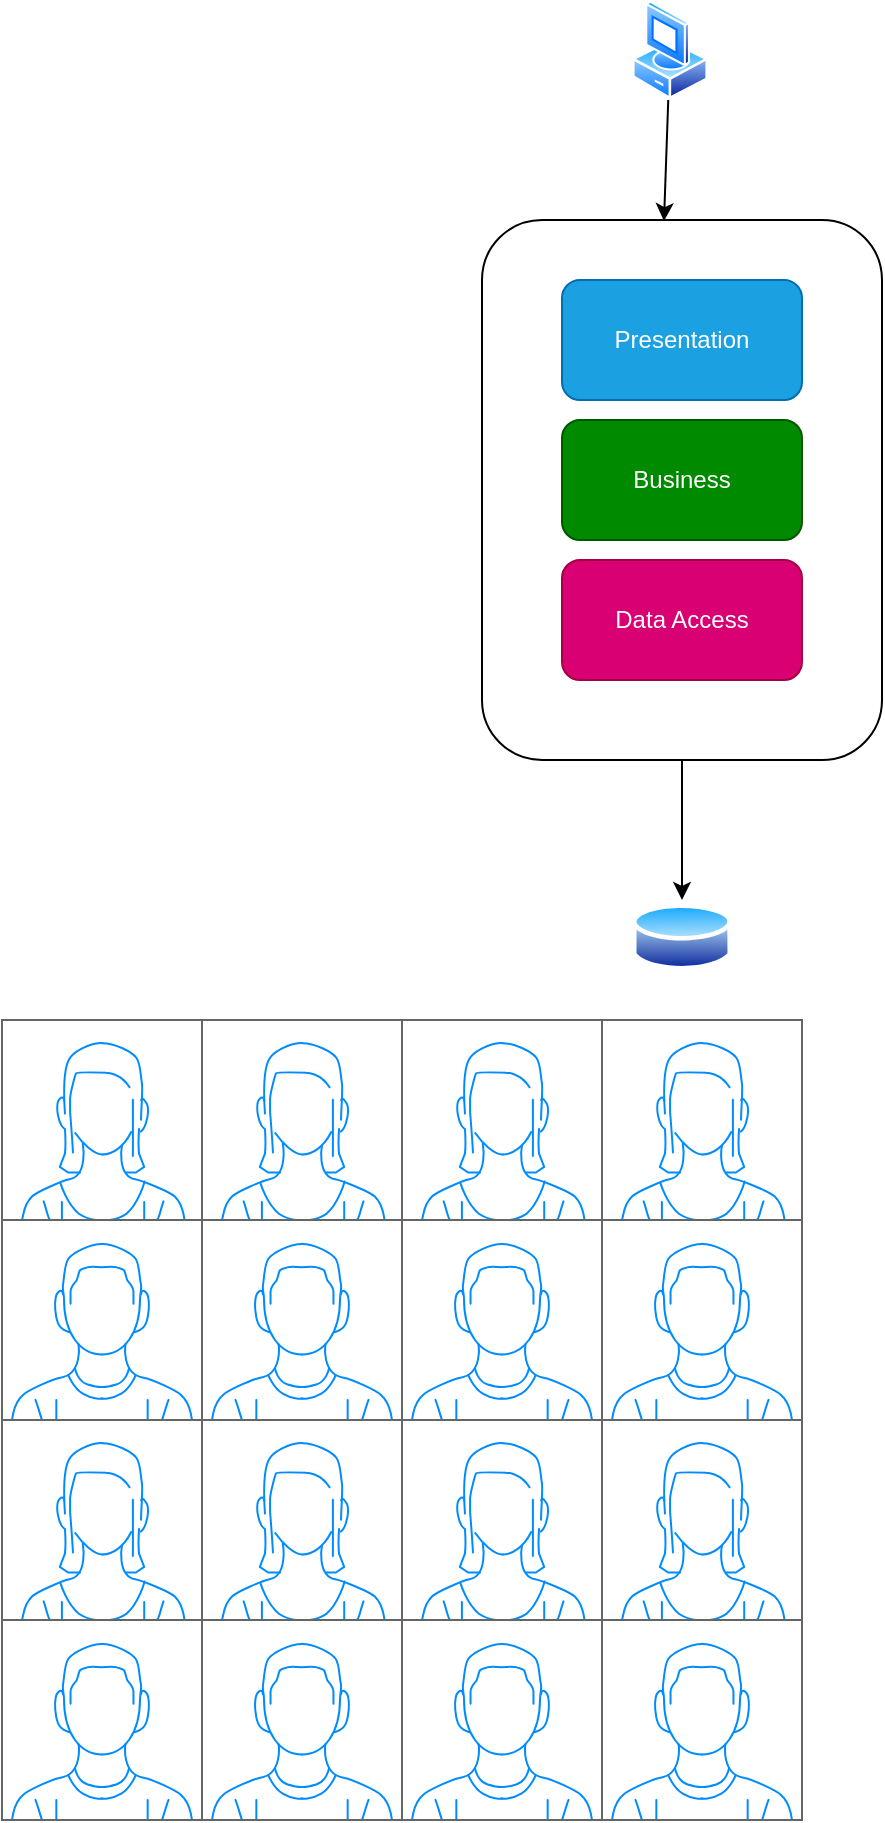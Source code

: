 <mxfile>
    <diagram id="A0vFiNHQmTiCyJQdhDO7" name="Monolithic">
        <mxGraphModel dx="1448" dy="472" grid="1" gridSize="10" guides="1" tooltips="1" connect="1" arrows="1" fold="1" page="1" pageScale="1" pageWidth="850" pageHeight="1100" math="0" shadow="0">
            <root>
                <mxCell id="0"/>
                <mxCell id="1" parent="0"/>
                <mxCell id="7" value="" style="edgeStyle=none;html=1;" parent="1" source="2" target="6" edge="1">
                    <mxGeometry relative="1" as="geometry"/>
                </mxCell>
                <mxCell id="2" value="" style="rounded=1;whiteSpace=wrap;html=1;" parent="1" vertex="1">
                    <mxGeometry x="225" y="200" width="200" height="270" as="geometry"/>
                </mxCell>
                <mxCell id="3" value="Presentation" style="rounded=1;whiteSpace=wrap;html=1;fillColor=#1ba1e2;fontColor=#ffffff;strokeColor=#006EAF;" parent="1" vertex="1">
                    <mxGeometry x="265" y="230" width="120" height="60" as="geometry"/>
                </mxCell>
                <mxCell id="4" value="Business" style="rounded=1;whiteSpace=wrap;html=1;fillColor=#008a00;fontColor=#ffffff;strokeColor=#005700;" parent="1" vertex="1">
                    <mxGeometry x="265" y="300" width="120" height="60" as="geometry"/>
                </mxCell>
                <mxCell id="5" value="Data Access&lt;br&gt;" style="rounded=1;whiteSpace=wrap;html=1;fillColor=#d80073;fontColor=#ffffff;strokeColor=#A50040;" parent="1" vertex="1">
                    <mxGeometry x="265" y="370" width="120" height="60" as="geometry"/>
                </mxCell>
                <mxCell id="6" value="" style="aspect=fixed;perimeter=ellipsePerimeter;html=1;align=center;shadow=0;dashed=0;spacingTop=3;image;image=img/lib/active_directory/database.svg;" parent="1" vertex="1">
                    <mxGeometry x="300" y="540" width="50" height="37" as="geometry"/>
                </mxCell>
                <mxCell id="9" value="" style="edgeStyle=none;html=1;entryX=0.455;entryY=0.002;entryDx=0;entryDy=0;entryPerimeter=0;" parent="1" source="8" target="2" edge="1">
                    <mxGeometry relative="1" as="geometry">
                        <mxPoint x="319" y="190" as="targetPoint"/>
                    </mxGeometry>
                </mxCell>
                <mxCell id="8" value="" style="aspect=fixed;perimeter=ellipsePerimeter;html=1;align=center;shadow=0;dashed=0;spacingTop=3;image;image=img/lib/active_directory/vista_client.svg;" parent="1" vertex="1">
                    <mxGeometry x="300" y="90" width="38" height="50" as="geometry"/>
                </mxCell>
                <mxCell id="11" value="" style="verticalLabelPosition=bottom;shadow=0;dashed=0;align=center;html=1;verticalAlign=top;strokeWidth=1;shape=mxgraph.mockup.containers.userFemale;strokeColor=#666666;strokeColor2=#008cff;" parent="1" vertex="1">
                    <mxGeometry x="-15" y="600" width="100" height="100" as="geometry"/>
                </mxCell>
                <mxCell id="12" value="" style="verticalLabelPosition=bottom;shadow=0;dashed=0;align=center;html=1;verticalAlign=top;strokeWidth=1;shape=mxgraph.mockup.containers.userFemale;strokeColor=#666666;strokeColor2=#008cff;" parent="1" vertex="1">
                    <mxGeometry x="85" y="600" width="100" height="100" as="geometry"/>
                </mxCell>
                <mxCell id="13" value="" style="verticalLabelPosition=bottom;shadow=0;dashed=0;align=center;html=1;verticalAlign=top;strokeWidth=1;shape=mxgraph.mockup.containers.userMale;strokeColor=#666666;strokeColor2=#008cff;" parent="1" vertex="1">
                    <mxGeometry x="-15" y="700" width="100" height="100" as="geometry"/>
                </mxCell>
                <mxCell id="14" value="" style="verticalLabelPosition=bottom;shadow=0;dashed=0;align=center;html=1;verticalAlign=top;strokeWidth=1;shape=mxgraph.mockup.containers.userMale;strokeColor=#666666;strokeColor2=#008cff;" parent="1" vertex="1">
                    <mxGeometry x="85" y="700" width="100" height="100" as="geometry"/>
                </mxCell>
                <mxCell id="15" value="" style="verticalLabelPosition=bottom;shadow=0;dashed=0;align=center;html=1;verticalAlign=top;strokeWidth=1;shape=mxgraph.mockup.containers.userFemale;strokeColor=#666666;strokeColor2=#008cff;" parent="1" vertex="1">
                    <mxGeometry x="185" y="600" width="100" height="100" as="geometry"/>
                </mxCell>
                <mxCell id="16" value="" style="verticalLabelPosition=bottom;shadow=0;dashed=0;align=center;html=1;verticalAlign=top;strokeWidth=1;shape=mxgraph.mockup.containers.userFemale;strokeColor=#666666;strokeColor2=#008cff;" parent="1" vertex="1">
                    <mxGeometry x="285" y="600" width="100" height="100" as="geometry"/>
                </mxCell>
                <mxCell id="17" value="" style="verticalLabelPosition=bottom;shadow=0;dashed=0;align=center;html=1;verticalAlign=top;strokeWidth=1;shape=mxgraph.mockup.containers.userMale;strokeColor=#666666;strokeColor2=#008cff;" parent="1" vertex="1">
                    <mxGeometry x="185" y="700" width="100" height="100" as="geometry"/>
                </mxCell>
                <mxCell id="18" value="" style="verticalLabelPosition=bottom;shadow=0;dashed=0;align=center;html=1;verticalAlign=top;strokeWidth=1;shape=mxgraph.mockup.containers.userMale;strokeColor=#666666;strokeColor2=#008cff;" parent="1" vertex="1">
                    <mxGeometry x="285" y="700" width="100" height="100" as="geometry"/>
                </mxCell>
                <mxCell id="19" value="" style="verticalLabelPosition=bottom;shadow=0;dashed=0;align=center;html=1;verticalAlign=top;strokeWidth=1;shape=mxgraph.mockup.containers.userFemale;strokeColor=#666666;strokeColor2=#008cff;" parent="1" vertex="1">
                    <mxGeometry x="-15" y="800" width="100" height="100" as="geometry"/>
                </mxCell>
                <mxCell id="20" value="" style="verticalLabelPosition=bottom;shadow=0;dashed=0;align=center;html=1;verticalAlign=top;strokeWidth=1;shape=mxgraph.mockup.containers.userFemale;strokeColor=#666666;strokeColor2=#008cff;" parent="1" vertex="1">
                    <mxGeometry x="85" y="800" width="100" height="100" as="geometry"/>
                </mxCell>
                <mxCell id="21" value="" style="verticalLabelPosition=bottom;shadow=0;dashed=0;align=center;html=1;verticalAlign=top;strokeWidth=1;shape=mxgraph.mockup.containers.userMale;strokeColor=#666666;strokeColor2=#008cff;" parent="1" vertex="1">
                    <mxGeometry x="-15" y="900" width="100" height="100" as="geometry"/>
                </mxCell>
                <mxCell id="22" value="" style="verticalLabelPosition=bottom;shadow=0;dashed=0;align=center;html=1;verticalAlign=top;strokeWidth=1;shape=mxgraph.mockup.containers.userMale;strokeColor=#666666;strokeColor2=#008cff;" parent="1" vertex="1">
                    <mxGeometry x="85" y="900" width="100" height="100" as="geometry"/>
                </mxCell>
                <mxCell id="23" value="" style="verticalLabelPosition=bottom;shadow=0;dashed=0;align=center;html=1;verticalAlign=top;strokeWidth=1;shape=mxgraph.mockup.containers.userFemale;strokeColor=#666666;strokeColor2=#008cff;" parent="1" vertex="1">
                    <mxGeometry x="185" y="800" width="100" height="100" as="geometry"/>
                </mxCell>
                <mxCell id="24" value="" style="verticalLabelPosition=bottom;shadow=0;dashed=0;align=center;html=1;verticalAlign=top;strokeWidth=1;shape=mxgraph.mockup.containers.userFemale;strokeColor=#666666;strokeColor2=#008cff;" parent="1" vertex="1">
                    <mxGeometry x="285" y="800" width="100" height="100" as="geometry"/>
                </mxCell>
                <mxCell id="25" value="" style="verticalLabelPosition=bottom;shadow=0;dashed=0;align=center;html=1;verticalAlign=top;strokeWidth=1;shape=mxgraph.mockup.containers.userMale;strokeColor=#666666;strokeColor2=#008cff;" parent="1" vertex="1">
                    <mxGeometry x="185" y="900" width="100" height="100" as="geometry"/>
                </mxCell>
                <mxCell id="26" value="" style="verticalLabelPosition=bottom;shadow=0;dashed=0;align=center;html=1;verticalAlign=top;strokeWidth=1;shape=mxgraph.mockup.containers.userMale;strokeColor=#666666;strokeColor2=#008cff;" parent="1" vertex="1">
                    <mxGeometry x="285" y="900" width="100" height="100" as="geometry"/>
                </mxCell>
            </root>
        </mxGraphModel>
    </diagram>
    <diagram id="JKiiKIT18qIiESbKZDRe" name="Microservices">
        <mxGraphModel dx="1124" dy="674" grid="1" gridSize="10" guides="1" tooltips="1" connect="1" arrows="1" fold="1" page="1" pageScale="1" pageWidth="850" pageHeight="1100" math="0" shadow="0">
            <root>
                <mxCell id="SvbW-Z6dOIzF1Xm52G7K-0"/>
                <mxCell id="SvbW-Z6dOIzF1Xm52G7K-1" parent="SvbW-Z6dOIzF1Xm52G7K-0"/>
                <mxCell id="YFjAwNYyr86dlTPq8VIt-0" value="" style="edgeStyle=none;html=1;" parent="SvbW-Z6dOIzF1Xm52G7K-1" source="YFjAwNYyr86dlTPq8VIt-1" target="YFjAwNYyr86dlTPq8VIt-5" edge="1">
                    <mxGeometry relative="1" as="geometry"/>
                </mxCell>
                <mxCell id="YFjAwNYyr86dlTPq8VIt-1" value="" style="rounded=1;whiteSpace=wrap;html=1;" parent="SvbW-Z6dOIzF1Xm52G7K-1" vertex="1">
                    <mxGeometry x="225" y="200" width="200" height="270" as="geometry"/>
                </mxCell>
                <mxCell id="YFjAwNYyr86dlTPq8VIt-2" value="Presentation" style="rounded=1;whiteSpace=wrap;html=1;fillColor=#1ba1e2;fontColor=#ffffff;strokeColor=#006EAF;" parent="SvbW-Z6dOIzF1Xm52G7K-1" vertex="1">
                    <mxGeometry x="265" y="230" width="120" height="60" as="geometry"/>
                </mxCell>
                <mxCell id="YFjAwNYyr86dlTPq8VIt-3" value="Business" style="rounded=1;whiteSpace=wrap;html=1;fillColor=#008a00;fontColor=#ffffff;strokeColor=#005700;" parent="SvbW-Z6dOIzF1Xm52G7K-1" vertex="1">
                    <mxGeometry x="265" y="300" width="120" height="60" as="geometry"/>
                </mxCell>
                <mxCell id="YFjAwNYyr86dlTPq8VIt-4" value="Data Access&lt;br&gt;" style="rounded=1;whiteSpace=wrap;html=1;fillColor=#d80073;fontColor=#ffffff;strokeColor=#A50040;" parent="SvbW-Z6dOIzF1Xm52G7K-1" vertex="1">
                    <mxGeometry x="265" y="370" width="120" height="60" as="geometry"/>
                </mxCell>
                <mxCell id="YFjAwNYyr86dlTPq8VIt-5" value="" style="aspect=fixed;perimeter=ellipsePerimeter;html=1;align=center;shadow=0;dashed=0;spacingTop=3;image;image=img/lib/active_directory/database.svg;" parent="SvbW-Z6dOIzF1Xm52G7K-1" vertex="1">
                    <mxGeometry x="300" y="540" width="50" height="37" as="geometry"/>
                </mxCell>
                <mxCell id="YFjAwNYyr86dlTPq8VIt-8" value="" style="edgeStyle=none;html=1;" parent="SvbW-Z6dOIzF1Xm52G7K-1" source="YFjAwNYyr86dlTPq8VIt-9" target="YFjAwNYyr86dlTPq8VIt-13" edge="1">
                    <mxGeometry relative="1" as="geometry"/>
                </mxCell>
                <mxCell id="YFjAwNYyr86dlTPq8VIt-9" value="" style="rounded=1;whiteSpace=wrap;html=1;" parent="SvbW-Z6dOIzF1Xm52G7K-1" vertex="1">
                    <mxGeometry x="720" y="200" width="200" height="270" as="geometry"/>
                </mxCell>
                <mxCell id="YFjAwNYyr86dlTPq8VIt-10" value="Presentation" style="rounded=1;whiteSpace=wrap;html=1;fillColor=#1ba1e2;fontColor=#ffffff;strokeColor=#006EAF;" parent="SvbW-Z6dOIzF1Xm52G7K-1" vertex="1">
                    <mxGeometry x="760" y="230" width="120" height="60" as="geometry"/>
                </mxCell>
                <mxCell id="YFjAwNYyr86dlTPq8VIt-11" value="Business" style="rounded=1;whiteSpace=wrap;html=1;fillColor=#008a00;fontColor=#ffffff;strokeColor=#005700;" parent="SvbW-Z6dOIzF1Xm52G7K-1" vertex="1">
                    <mxGeometry x="760" y="300" width="120" height="60" as="geometry"/>
                </mxCell>
                <mxCell id="YFjAwNYyr86dlTPq8VIt-12" value="Data Access&lt;br&gt;" style="rounded=1;whiteSpace=wrap;html=1;fillColor=#d80073;fontColor=#ffffff;strokeColor=#A50040;" parent="SvbW-Z6dOIzF1Xm52G7K-1" vertex="1">
                    <mxGeometry x="760" y="370" width="120" height="60" as="geometry"/>
                </mxCell>
                <mxCell id="YFjAwNYyr86dlTPq8VIt-13" value="" style="aspect=fixed;perimeter=ellipsePerimeter;html=1;align=center;shadow=0;dashed=0;spacingTop=3;image;image=img/lib/active_directory/database.svg;" parent="SvbW-Z6dOIzF1Xm52G7K-1" vertex="1">
                    <mxGeometry x="795" y="540" width="50" height="37" as="geometry"/>
                </mxCell>
                <mxCell id="YFjAwNYyr86dlTPq8VIt-14" value="" style="edgeStyle=none;html=1;" parent="SvbW-Z6dOIzF1Xm52G7K-1" source="YFjAwNYyr86dlTPq8VIt-15" target="YFjAwNYyr86dlTPq8VIt-19" edge="1">
                    <mxGeometry relative="1" as="geometry"/>
                </mxCell>
                <mxCell id="YFjAwNYyr86dlTPq8VIt-15" value="" style="rounded=1;whiteSpace=wrap;html=1;" parent="SvbW-Z6dOIzF1Xm52G7K-1" vertex="1">
                    <mxGeometry x="960" y="200" width="200" height="270" as="geometry"/>
                </mxCell>
                <mxCell id="YFjAwNYyr86dlTPq8VIt-16" value="Presentation" style="rounded=1;whiteSpace=wrap;html=1;fillColor=#1ba1e2;fontColor=#ffffff;strokeColor=#006EAF;" parent="SvbW-Z6dOIzF1Xm52G7K-1" vertex="1">
                    <mxGeometry x="1000" y="230" width="120" height="60" as="geometry"/>
                </mxCell>
                <mxCell id="YFjAwNYyr86dlTPq8VIt-17" value="Business" style="rounded=1;whiteSpace=wrap;html=1;fillColor=#008a00;fontColor=#ffffff;strokeColor=#005700;" parent="SvbW-Z6dOIzF1Xm52G7K-1" vertex="1">
                    <mxGeometry x="1000" y="300" width="120" height="60" as="geometry"/>
                </mxCell>
                <mxCell id="YFjAwNYyr86dlTPq8VIt-18" value="Data Access&lt;br&gt;" style="rounded=1;whiteSpace=wrap;html=1;fillColor=#d80073;fontColor=#ffffff;strokeColor=#A50040;" parent="SvbW-Z6dOIzF1Xm52G7K-1" vertex="1">
                    <mxGeometry x="1000" y="370" width="120" height="60" as="geometry"/>
                </mxCell>
                <mxCell id="YFjAwNYyr86dlTPq8VIt-19" value="" style="aspect=fixed;perimeter=ellipsePerimeter;html=1;align=center;shadow=0;dashed=0;spacingTop=3;image;image=img/lib/active_directory/database.svg;" parent="SvbW-Z6dOIzF1Xm52G7K-1" vertex="1">
                    <mxGeometry x="1035" y="540" width="50" height="37" as="geometry"/>
                </mxCell>
                <mxCell id="YFjAwNYyr86dlTPq8VIt-20" value="" style="edgeStyle=none;html=1;" parent="SvbW-Z6dOIzF1Xm52G7K-1" source="YFjAwNYyr86dlTPq8VIt-21" target="YFjAwNYyr86dlTPq8VIt-25" edge="1">
                    <mxGeometry relative="1" as="geometry"/>
                </mxCell>
                <mxCell id="YFjAwNYyr86dlTPq8VIt-21" value="" style="rounded=1;whiteSpace=wrap;html=1;" parent="SvbW-Z6dOIzF1Xm52G7K-1" vertex="1">
                    <mxGeometry x="1210" y="200" width="200" height="270" as="geometry"/>
                </mxCell>
                <mxCell id="YFjAwNYyr86dlTPq8VIt-22" value="Presentation" style="rounded=1;whiteSpace=wrap;html=1;fillColor=#1ba1e2;fontColor=#ffffff;strokeColor=#006EAF;" parent="SvbW-Z6dOIzF1Xm52G7K-1" vertex="1">
                    <mxGeometry x="1250" y="230" width="120" height="60" as="geometry"/>
                </mxCell>
                <mxCell id="YFjAwNYyr86dlTPq8VIt-23" value="Business" style="rounded=1;whiteSpace=wrap;html=1;fillColor=#008a00;fontColor=#ffffff;strokeColor=#005700;" parent="SvbW-Z6dOIzF1Xm52G7K-1" vertex="1">
                    <mxGeometry x="1250" y="300" width="120" height="60" as="geometry"/>
                </mxCell>
                <mxCell id="YFjAwNYyr86dlTPq8VIt-24" value="Data Access&lt;br&gt;" style="rounded=1;whiteSpace=wrap;html=1;fillColor=#d80073;fontColor=#ffffff;strokeColor=#A50040;" parent="SvbW-Z6dOIzF1Xm52G7K-1" vertex="1">
                    <mxGeometry x="1250" y="370" width="120" height="60" as="geometry"/>
                </mxCell>
                <mxCell id="YFjAwNYyr86dlTPq8VIt-25" value="" style="aspect=fixed;perimeter=ellipsePerimeter;html=1;align=center;shadow=0;dashed=0;spacingTop=3;image;image=img/lib/active_directory/database.svg;" parent="SvbW-Z6dOIzF1Xm52G7K-1" vertex="1">
                    <mxGeometry x="1285" y="540" width="50" height="37" as="geometry"/>
                </mxCell>
                <mxCell id="YFjAwNYyr86dlTPq8VIt-26" value="" style="verticalLabelPosition=bottom;shadow=0;dashed=0;align=center;html=1;verticalAlign=top;strokeWidth=1;shape=mxgraph.mockup.containers.userFemale;strokeColor=#666666;strokeColor2=#008cff;" parent="SvbW-Z6dOIzF1Xm52G7K-1" vertex="1">
                    <mxGeometry x="200" y="590" width="100" height="100" as="geometry"/>
                </mxCell>
                <mxCell id="YFjAwNYyr86dlTPq8VIt-27" value="" style="verticalLabelPosition=bottom;shadow=0;dashed=0;align=center;html=1;verticalAlign=top;strokeWidth=1;shape=mxgraph.mockup.containers.userMale;strokeColor=#666666;strokeColor2=#008cff;" parent="SvbW-Z6dOIzF1Xm52G7K-1" vertex="1">
                    <mxGeometry x="300" y="590" width="100" height="100" as="geometry"/>
                </mxCell>
                <mxCell id="YFjAwNYyr86dlTPq8VIt-28" value="" style="verticalLabelPosition=bottom;shadow=0;dashed=0;align=center;html=1;verticalAlign=top;strokeWidth=1;shape=mxgraph.mockup.containers.userFemale;strokeColor=#666666;strokeColor2=#008cff;" parent="SvbW-Z6dOIzF1Xm52G7K-1" vertex="1">
                    <mxGeometry x="460" y="590" width="100" height="100" as="geometry"/>
                </mxCell>
                <mxCell id="YFjAwNYyr86dlTPq8VIt-29" value="" style="verticalLabelPosition=bottom;shadow=0;dashed=0;align=center;html=1;verticalAlign=top;strokeWidth=1;shape=mxgraph.mockup.containers.userMale;strokeColor=#666666;strokeColor2=#008cff;" parent="SvbW-Z6dOIzF1Xm52G7K-1" vertex="1">
                    <mxGeometry x="560" y="590" width="100" height="100" as="geometry"/>
                </mxCell>
                <mxCell id="YFjAwNYyr86dlTPq8VIt-30" value="" style="verticalLabelPosition=bottom;shadow=0;dashed=0;align=center;html=1;verticalAlign=top;strokeWidth=1;shape=mxgraph.mockup.containers.userFemale;strokeColor=#666666;strokeColor2=#008cff;" parent="SvbW-Z6dOIzF1Xm52G7K-1" vertex="1">
                    <mxGeometry x="460" y="690" width="100" height="100" as="geometry"/>
                </mxCell>
                <mxCell id="YFjAwNYyr86dlTPq8VIt-31" value="" style="verticalLabelPosition=bottom;shadow=0;dashed=0;align=center;html=1;verticalAlign=top;strokeWidth=1;shape=mxgraph.mockup.containers.userMale;strokeColor=#666666;strokeColor2=#008cff;" parent="SvbW-Z6dOIzF1Xm52G7K-1" vertex="1">
                    <mxGeometry x="560" y="690" width="100" height="100" as="geometry"/>
                </mxCell>
                <mxCell id="YFjAwNYyr86dlTPq8VIt-32" value="" style="verticalLabelPosition=bottom;shadow=0;dashed=0;align=center;html=1;verticalAlign=top;strokeWidth=1;shape=mxgraph.mockup.containers.userFemale;strokeColor=#666666;strokeColor2=#008cff;" parent="SvbW-Z6dOIzF1Xm52G7K-1" vertex="1">
                    <mxGeometry x="720" y="590" width="100" height="100" as="geometry"/>
                </mxCell>
                <mxCell id="YFjAwNYyr86dlTPq8VIt-33" value="" style="verticalLabelPosition=bottom;shadow=0;dashed=0;align=center;html=1;verticalAlign=top;strokeWidth=1;shape=mxgraph.mockup.containers.userMale;strokeColor=#666666;strokeColor2=#008cff;" parent="SvbW-Z6dOIzF1Xm52G7K-1" vertex="1">
                    <mxGeometry x="820" y="590" width="100" height="100" as="geometry"/>
                </mxCell>
                <mxCell id="YFjAwNYyr86dlTPq8VIt-34" value="" style="verticalLabelPosition=bottom;shadow=0;dashed=0;align=center;html=1;verticalAlign=top;strokeWidth=1;shape=mxgraph.mockup.containers.userFemale;strokeColor=#666666;strokeColor2=#008cff;" parent="SvbW-Z6dOIzF1Xm52G7K-1" vertex="1">
                    <mxGeometry x="720" y="690" width="100" height="100" as="geometry"/>
                </mxCell>
                <mxCell id="YFjAwNYyr86dlTPq8VIt-35" value="" style="verticalLabelPosition=bottom;shadow=0;dashed=0;align=center;html=1;verticalAlign=top;strokeWidth=1;shape=mxgraph.mockup.containers.userMale;strokeColor=#666666;strokeColor2=#008cff;" parent="SvbW-Z6dOIzF1Xm52G7K-1" vertex="1">
                    <mxGeometry x="820" y="690" width="100" height="100" as="geometry"/>
                </mxCell>
                <mxCell id="YFjAwNYyr86dlTPq8VIt-36" value="" style="verticalLabelPosition=bottom;shadow=0;dashed=0;align=center;html=1;verticalAlign=top;strokeWidth=1;shape=mxgraph.mockup.containers.userFemale;strokeColor=#666666;strokeColor2=#008cff;" parent="SvbW-Z6dOIzF1Xm52G7K-1" vertex="1">
                    <mxGeometry x="720" y="790" width="100" height="100" as="geometry"/>
                </mxCell>
                <mxCell id="YFjAwNYyr86dlTPq8VIt-37" value="" style="verticalLabelPosition=bottom;shadow=0;dashed=0;align=center;html=1;verticalAlign=top;strokeWidth=1;shape=mxgraph.mockup.containers.userMale;strokeColor=#666666;strokeColor2=#008cff;" parent="SvbW-Z6dOIzF1Xm52G7K-1" vertex="1">
                    <mxGeometry x="820" y="790" width="100" height="100" as="geometry"/>
                </mxCell>
                <mxCell id="YFjAwNYyr86dlTPq8VIt-38" value="" style="verticalLabelPosition=bottom;shadow=0;dashed=0;align=center;html=1;verticalAlign=top;strokeWidth=1;shape=mxgraph.mockup.containers.userFemale;strokeColor=#666666;strokeColor2=#008cff;" parent="SvbW-Z6dOIzF1Xm52G7K-1" vertex="1">
                    <mxGeometry x="720" y="890" width="100" height="100" as="geometry"/>
                </mxCell>
                <mxCell id="YFjAwNYyr86dlTPq8VIt-39" value="" style="verticalLabelPosition=bottom;shadow=0;dashed=0;align=center;html=1;verticalAlign=top;strokeWidth=1;shape=mxgraph.mockup.containers.userMale;strokeColor=#666666;strokeColor2=#008cff;" parent="SvbW-Z6dOIzF1Xm52G7K-1" vertex="1">
                    <mxGeometry x="820" y="890" width="100" height="100" as="geometry"/>
                </mxCell>
                <mxCell id="YFjAwNYyr86dlTPq8VIt-40" value="" style="verticalLabelPosition=bottom;shadow=0;dashed=0;align=center;html=1;verticalAlign=top;strokeWidth=1;shape=mxgraph.mockup.containers.userMale;strokeColor=#666666;strokeColor2=#008cff;" parent="SvbW-Z6dOIzF1Xm52G7K-1" vertex="1">
                    <mxGeometry x="1000" y="590" width="100" height="100" as="geometry"/>
                </mxCell>
                <mxCell id="Qc4IJPgzjvTvtHi68XhX-0" value="Hasta Kayıt" style="text;html=1;align=center;verticalAlign=middle;resizable=0;points=[];autosize=1;strokeColor=none;fillColor=none;" parent="SvbW-Z6dOIzF1Xm52G7K-1" vertex="1">
                    <mxGeometry x="270" y="160" width="80" height="20" as="geometry"/>
                </mxCell>
                <mxCell id="Qc4IJPgzjvTvtHi68XhX-1" value="Rezervasyon" style="text;html=1;align=center;verticalAlign=middle;resizable=0;points=[];autosize=1;strokeColor=none;fillColor=none;" parent="SvbW-Z6dOIzF1Xm52G7K-1" vertex="1">
                    <mxGeometry x="775" y="160" width="90" height="20" as="geometry"/>
                </mxCell>
                <mxCell id="Qc4IJPgzjvTvtHi68XhX-2" value="Hasta Ödeme" style="text;html=1;align=center;verticalAlign=middle;resizable=0;points=[];autosize=1;strokeColor=none;fillColor=none;" parent="SvbW-Z6dOIzF1Xm52G7K-1" vertex="1">
                    <mxGeometry x="1015" y="160" width="90" height="20" as="geometry"/>
                </mxCell>
                <mxCell id="Qc4IJPgzjvTvtHi68XhX-3" value="Hasta Takip" style="text;html=1;align=center;verticalAlign=middle;resizable=0;points=[];autosize=1;strokeColor=none;fillColor=none;" parent="SvbW-Z6dOIzF1Xm52G7K-1" vertex="1">
                    <mxGeometry x="1270" y="160" width="80" height="20" as="geometry"/>
                </mxCell>
                <mxCell id="Qc4IJPgzjvTvtHi68XhX-5" value="Hasta Bilgisi" style="rounded=0;whiteSpace=wrap;html=1;fillColor=#0050ef;fontColor=#ffffff;strokeColor=#001DBC;" parent="SvbW-Z6dOIzF1Xm52G7K-1" vertex="1">
                    <mxGeometry x="470" y="130" width="120" height="60" as="geometry"/>
                </mxCell>
                <mxCell id="Qc4IJPgzjvTvtHi68XhX-8" style="edgeStyle=none;html=1;entryX=-0.057;entryY=0.38;entryDx=0;entryDy=0;entryPerimeter=0;" parent="SvbW-Z6dOIzF1Xm52G7K-1" source="Qc4IJPgzjvTvtHi68XhX-4" target="Qc4IJPgzjvTvtHi68XhX-7" edge="1">
                    <mxGeometry relative="1" as="geometry"/>
                </mxCell>
                <mxCell id="Qc4IJPgzjvTvtHi68XhX-4" value="Yeni Hasta Kaydedildi" style="rounded=0;whiteSpace=wrap;html=1;fillColor=#a20025;fontColor=#ffffff;strokeColor=#6F0000;" parent="SvbW-Z6dOIzF1Xm52G7K-1" vertex="1">
                    <mxGeometry x="440" y="90" width="120" height="60" as="geometry"/>
                </mxCell>
                <mxCell id="Qc4IJPgzjvTvtHi68XhX-6" value="" style="shape=flexArrow;endArrow=classic;html=1;entryX=0;entryY=1;entryDx=0;entryDy=0;" parent="SvbW-Z6dOIzF1Xm52G7K-1" target="Qc4IJPgzjvTvtHi68XhX-4" edge="1">
                    <mxGeometry width="50" height="50" relative="1" as="geometry">
                        <mxPoint x="390" y="270" as="sourcePoint"/>
                        <mxPoint x="440" y="220" as="targetPoint"/>
                    </mxGeometry>
                </mxCell>
                <mxCell id="Qc4IJPgzjvTvtHi68XhX-9" style="edgeStyle=none;html=1;entryX=0.629;entryY=-0.006;entryDx=0;entryDy=0;entryPerimeter=0;" parent="SvbW-Z6dOIzF1Xm52G7K-1" source="Qc4IJPgzjvTvtHi68XhX-7" target="YFjAwNYyr86dlTPq8VIt-9" edge="1">
                    <mxGeometry relative="1" as="geometry"/>
                </mxCell>
                <mxCell id="Qc4IJPgzjvTvtHi68XhX-10" style="edgeStyle=none;html=1;exitX=0;exitY=0;exitDx=0;exitDy=260;exitPerimeter=0;entryX=0.63;entryY=0.004;entryDx=0;entryDy=0;entryPerimeter=0;" parent="SvbW-Z6dOIzF1Xm52G7K-1" source="Qc4IJPgzjvTvtHi68XhX-7" target="YFjAwNYyr86dlTPq8VIt-15" edge="1">
                    <mxGeometry relative="1" as="geometry"/>
                </mxCell>
                <mxCell id="Qc4IJPgzjvTvtHi68XhX-11" style="edgeStyle=none;html=1;entryX=0.429;entryY=-0.006;entryDx=0;entryDy=0;entryPerimeter=0;" parent="SvbW-Z6dOIzF1Xm52G7K-1" source="Qc4IJPgzjvTvtHi68XhX-7" target="YFjAwNYyr86dlTPq8VIt-21" edge="1">
                    <mxGeometry relative="1" as="geometry"/>
                </mxCell>
                <mxCell id="Qc4IJPgzjvTvtHi68XhX-7" value="" style="verticalLabelPosition=bottom;verticalAlign=top;html=1;shape=mxgraph.infographic.cylinder;fillColor=#10739E;strokeColor=none;rotation=-90;" parent="SvbW-Z6dOIzF1Xm52G7K-1" vertex="1">
                    <mxGeometry x="685" y="-95" width="60" height="270" as="geometry"/>
                </mxCell>
            </root>
        </mxGraphModel>
    </diagram>
    <diagram id="gicdMA6r9WXkcTiZpZdK" name="Page-3">
        <mxGraphModel dx="598" dy="472" grid="1" gridSize="10" guides="1" tooltips="1" connect="1" arrows="1" fold="1" page="1" pageScale="1" pageWidth="850" pageHeight="1100" math="0" shadow="0">
            <root>
                <mxCell id="vj7G1wE5bfr0IH3XdLDL-0"/>
                <mxCell id="vj7G1wE5bfr0IH3XdLDL-1" parent="vj7G1wE5bfr0IH3XdLDL-0"/>
                <mxCell id="vj7G1wE5bfr0IH3XdLDL-27" style="edgeStyle=none;html=1;entryX=0.402;entryY=0.985;entryDx=0;entryDy=0;entryPerimeter=0;" parent="vj7G1wE5bfr0IH3XdLDL-1" source="vj7G1wE5bfr0IH3XdLDL-2" target="vj7G1wE5bfr0IH3XdLDL-26" edge="1">
                    <mxGeometry relative="1" as="geometry"/>
                </mxCell>
                <mxCell id="vj7G1wE5bfr0IH3XdLDL-2" value="Catalog" style="rounded=1;whiteSpace=wrap;html=1;fillColor=#60a917;fontColor=#ffffff;strokeColor=#2D7600;" parent="vj7G1wE5bfr0IH3XdLDL-1" vertex="1">
                    <mxGeometry x="40" y="340" width="160" height="70" as="geometry"/>
                </mxCell>
                <mxCell id="vj7G1wE5bfr0IH3XdLDL-3" value="Basket" style="rounded=1;whiteSpace=wrap;html=1;fillColor=#1ba1e2;fontColor=#ffffff;strokeColor=#006EAF;" parent="vj7G1wE5bfr0IH3XdLDL-1" vertex="1">
                    <mxGeometry x="290" y="340" width="160" height="70" as="geometry"/>
                </mxCell>
                <mxCell id="vj7G1wE5bfr0IH3XdLDL-4" value="Order" style="rounded=1;whiteSpace=wrap;html=1;fillColor=#d80073;fontColor=#ffffff;strokeColor=#A50040;" parent="vj7G1wE5bfr0IH3XdLDL-1" vertex="1">
                    <mxGeometry x="520" y="340" width="160" height="60" as="geometry"/>
                </mxCell>
                <mxCell id="vj7G1wE5bfr0IH3XdLDL-5" value="Web Client" style="rounded=1;whiteSpace=wrap;html=1;" parent="vj7G1wE5bfr0IH3XdLDL-1" vertex="1">
                    <mxGeometry x="260" y="20" width="150" height="50" as="geometry"/>
                </mxCell>
                <mxCell id="vj7G1wE5bfr0IH3XdLDL-13" value="103.46.75" style="text;html=1;align=center;verticalAlign=middle;resizable=0;points=[];autosize=1;strokeColor=none;fillColor=none;" parent="vj7G1wE5bfr0IH3XdLDL-1" vertex="1">
                    <mxGeometry x="85" y="420" width="70" height="20" as="geometry"/>
                </mxCell>
                <mxCell id="vj7G1wE5bfr0IH3XdLDL-14" value="183.46.75" style="text;html=1;align=center;verticalAlign=middle;resizable=0;points=[];autosize=1;strokeColor=none;fillColor=none;" parent="vj7G1wE5bfr0IH3XdLDL-1" vertex="1">
                    <mxGeometry x="320" y="400" width="70" height="20" as="geometry"/>
                </mxCell>
                <mxCell id="vj7G1wE5bfr0IH3XdLDL-15" value="203.46.75" style="text;html=1;align=center;verticalAlign=middle;resizable=0;points=[];autosize=1;strokeColor=none;fillColor=none;" parent="vj7G1wE5bfr0IH3XdLDL-1" vertex="1">
                    <mxGeometry x="555" y="390" width="70" height="20" as="geometry"/>
                </mxCell>
                <mxCell id="vj7G1wE5bfr0IH3XdLDL-18" style="edgeStyle=none;html=1;entryX=0.25;entryY=0;entryDx=0;entryDy=0;" parent="vj7G1wE5bfr0IH3XdLDL-1" source="vj7G1wE5bfr0IH3XdLDL-16" target="vj7G1wE5bfr0IH3XdLDL-4" edge="1">
                    <mxGeometry relative="1" as="geometry">
                        <mxPoint x="555" y="330" as="targetPoint"/>
                    </mxGeometry>
                </mxCell>
                <mxCell id="vj7G1wE5bfr0IH3XdLDL-24" style="edgeStyle=none;html=1;" parent="vj7G1wE5bfr0IH3XdLDL-1" source="vj7G1wE5bfr0IH3XdLDL-16" target="vj7G1wE5bfr0IH3XdLDL-3" edge="1">
                    <mxGeometry relative="1" as="geometry"/>
                </mxCell>
                <mxCell id="vj7G1wE5bfr0IH3XdLDL-16" value="" style="verticalLabelPosition=bottom;verticalAlign=top;html=1;shape=mxgraph.infographic.cylinder;fillColor=#10739E;strokeColor=none;rotation=-90;" parent="vj7G1wE5bfr0IH3XdLDL-1" vertex="1">
                    <mxGeometry x="350" y="140" width="60" height="170" as="geometry"/>
                </mxCell>
                <mxCell id="vj7G1wE5bfr0IH3XdLDL-23" value="Kafka, AWS SQS, Azure Service Bus, RabbitMQ" style="text;html=1;align=center;verticalAlign=middle;resizable=0;points=[];autosize=1;strokeColor=none;fillColor=none;" parent="vj7G1wE5bfr0IH3XdLDL-1" vertex="1">
                    <mxGeometry x="220" y="80" width="270" height="20" as="geometry"/>
                </mxCell>
                <mxCell id="vj7G1wE5bfr0IH3XdLDL-28" style="edgeStyle=none;html=1;entryX=0;entryY=0;entryDx=0;entryDy=10;entryPerimeter=0;" parent="vj7G1wE5bfr0IH3XdLDL-1" source="vj7G1wE5bfr0IH3XdLDL-26" target="vj7G1wE5bfr0IH3XdLDL-16" edge="1">
                    <mxGeometry relative="1" as="geometry"/>
                </mxCell>
                <mxCell id="vj7G1wE5bfr0IH3XdLDL-26" value="Ürün Fiyatı Değişti!" style="rounded=1;whiteSpace=wrap;html=1;" parent="vj7G1wE5bfr0IH3XdLDL-1" vertex="1">
                    <mxGeometry x="80" y="220" width="120" height="60" as="geometry"/>
                </mxCell>
            </root>
        </mxGraphModel>
    </diagram>
    <diagram id="9dO8x0lCamE9-8EsW9QY" name="Page-4">
        <mxGraphModel dx="598" dy="472" grid="1" gridSize="10" guides="1" tooltips="1" connect="1" arrows="1" fold="1" page="1" pageScale="1" pageWidth="850" pageHeight="1100" math="0" shadow="0">
            <root>
                <mxCell id="WB9BYZYiK1lMqsncY1d_-0"/>
                <mxCell id="WB9BYZYiK1lMqsncY1d_-1" parent="WB9BYZYiK1lMqsncY1d_-0"/>
            </root>
        </mxGraphModel>
    </diagram>
    <diagram id="Wdszs0v_uwkDW3VmSkw8" name="API Gateway">
        <mxGraphModel dx="1124" dy="674" grid="1" gridSize="10" guides="1" tooltips="1" connect="1" arrows="1" fold="1" page="1" pageScale="1" pageWidth="850" pageHeight="1100" math="0" shadow="0">
            <root>
                <mxCell id="fdIq8-UfXrekywhDJJgM-0"/>
                <mxCell id="fdIq8-UfXrekywhDJJgM-1" parent="fdIq8-UfXrekywhDJJgM-0"/>
                <mxCell id="fdIq8-UfXrekywhDJJgM-2" value="" style="edgeStyle=none;html=1;" edge="1" parent="fdIq8-UfXrekywhDJJgM-1" source="fdIq8-UfXrekywhDJJgM-3" target="fdIq8-UfXrekywhDJJgM-7">
                    <mxGeometry relative="1" as="geometry"/>
                </mxCell>
                <mxCell id="fdIq8-UfXrekywhDJJgM-3" value="" style="rounded=1;whiteSpace=wrap;html=1;" vertex="1" parent="fdIq8-UfXrekywhDJJgM-1">
                    <mxGeometry x="110" y="660" width="200" height="270" as="geometry"/>
                </mxCell>
                <mxCell id="fdIq8-UfXrekywhDJJgM-4" value="Presentation" style="rounded=1;whiteSpace=wrap;html=1;fillColor=#1ba1e2;fontColor=#ffffff;strokeColor=#006EAF;" vertex="1" parent="fdIq8-UfXrekywhDJJgM-1">
                    <mxGeometry x="150" y="690" width="120" height="60" as="geometry"/>
                </mxCell>
                <mxCell id="fdIq8-UfXrekywhDJJgM-5" value="Business" style="rounded=1;whiteSpace=wrap;html=1;fillColor=#008a00;fontColor=#ffffff;strokeColor=#005700;" vertex="1" parent="fdIq8-UfXrekywhDJJgM-1">
                    <mxGeometry x="150" y="760" width="120" height="60" as="geometry"/>
                </mxCell>
                <mxCell id="fdIq8-UfXrekywhDJJgM-6" value="Data Access&lt;br&gt;" style="rounded=1;whiteSpace=wrap;html=1;fillColor=#d80073;fontColor=#ffffff;strokeColor=#A50040;" vertex="1" parent="fdIq8-UfXrekywhDJJgM-1">
                    <mxGeometry x="150" y="830" width="120" height="60" as="geometry"/>
                </mxCell>
                <mxCell id="fdIq8-UfXrekywhDJJgM-7" value="" style="aspect=fixed;perimeter=ellipsePerimeter;html=1;align=center;shadow=0;dashed=0;spacingTop=3;image;image=img/lib/active_directory/database.svg;" vertex="1" parent="fdIq8-UfXrekywhDJJgM-1">
                    <mxGeometry x="185" y="1000" width="50" height="37" as="geometry"/>
                </mxCell>
                <mxCell id="fdIq8-UfXrekywhDJJgM-8" value="" style="edgeStyle=none;html=1;" edge="1" parent="fdIq8-UfXrekywhDJJgM-1" source="fdIq8-UfXrekywhDJJgM-9" target="fdIq8-UfXrekywhDJJgM-13">
                    <mxGeometry relative="1" as="geometry"/>
                </mxCell>
                <mxCell id="fdIq8-UfXrekywhDJJgM-9" value="" style="rounded=1;whiteSpace=wrap;html=1;" vertex="1" parent="fdIq8-UfXrekywhDJJgM-1">
                    <mxGeometry x="367.5" y="660" width="200" height="270" as="geometry"/>
                </mxCell>
                <mxCell id="fdIq8-UfXrekywhDJJgM-10" value="Presentation" style="rounded=1;whiteSpace=wrap;html=1;fillColor=#1ba1e2;fontColor=#ffffff;strokeColor=#006EAF;" vertex="1" parent="fdIq8-UfXrekywhDJJgM-1">
                    <mxGeometry x="390" y="690" width="120" height="60" as="geometry"/>
                </mxCell>
                <mxCell id="fdIq8-UfXrekywhDJJgM-11" value="Business" style="rounded=1;whiteSpace=wrap;html=1;fillColor=#008a00;fontColor=#ffffff;strokeColor=#005700;" vertex="1" parent="fdIq8-UfXrekywhDJJgM-1">
                    <mxGeometry x="390" y="760" width="120" height="60" as="geometry"/>
                </mxCell>
                <mxCell id="fdIq8-UfXrekywhDJJgM-12" value="Data Access&lt;br&gt;" style="rounded=1;whiteSpace=wrap;html=1;fillColor=#d80073;fontColor=#ffffff;strokeColor=#A50040;" vertex="1" parent="fdIq8-UfXrekywhDJJgM-1">
                    <mxGeometry x="390" y="830" width="120" height="60" as="geometry"/>
                </mxCell>
                <mxCell id="fdIq8-UfXrekywhDJJgM-13" value="" style="aspect=fixed;perimeter=ellipsePerimeter;html=1;align=center;shadow=0;dashed=0;spacingTop=3;image;image=img/lib/active_directory/database.svg;" vertex="1" parent="fdIq8-UfXrekywhDJJgM-1">
                    <mxGeometry x="442.5" y="1000" width="50" height="37" as="geometry"/>
                </mxCell>
                <mxCell id="fdIq8-UfXrekywhDJJgM-14" value="" style="edgeStyle=none;html=1;" edge="1" parent="fdIq8-UfXrekywhDJJgM-1" source="fdIq8-UfXrekywhDJJgM-15" target="fdIq8-UfXrekywhDJJgM-19">
                    <mxGeometry relative="1" as="geometry"/>
                </mxCell>
                <mxCell id="fdIq8-UfXrekywhDJJgM-15" value="" style="rounded=1;whiteSpace=wrap;html=1;" vertex="1" parent="fdIq8-UfXrekywhDJJgM-1">
                    <mxGeometry x="600" y="660" width="200" height="270" as="geometry"/>
                </mxCell>
                <mxCell id="fdIq8-UfXrekywhDJJgM-16" value="Presentation" style="rounded=1;whiteSpace=wrap;html=1;fillColor=#1ba1e2;fontColor=#ffffff;strokeColor=#006EAF;" vertex="1" parent="fdIq8-UfXrekywhDJJgM-1">
                    <mxGeometry x="640" y="690" width="120" height="60" as="geometry"/>
                </mxCell>
                <mxCell id="fdIq8-UfXrekywhDJJgM-17" value="Business" style="rounded=1;whiteSpace=wrap;html=1;fillColor=#008a00;fontColor=#ffffff;strokeColor=#005700;" vertex="1" parent="fdIq8-UfXrekywhDJJgM-1">
                    <mxGeometry x="640" y="760" width="120" height="60" as="geometry"/>
                </mxCell>
                <mxCell id="fdIq8-UfXrekywhDJJgM-18" value="Data Access&lt;br&gt;" style="rounded=1;whiteSpace=wrap;html=1;fillColor=#d80073;fontColor=#ffffff;strokeColor=#A50040;" vertex="1" parent="fdIq8-UfXrekywhDJJgM-1">
                    <mxGeometry x="640" y="850" width="120" height="40" as="geometry"/>
                </mxCell>
                <mxCell id="fdIq8-UfXrekywhDJJgM-19" value="" style="aspect=fixed;perimeter=ellipsePerimeter;html=1;align=center;shadow=0;dashed=0;spacingTop=3;image;image=img/lib/active_directory/database.svg;" vertex="1" parent="fdIq8-UfXrekywhDJJgM-1">
                    <mxGeometry x="675" y="1000" width="50" height="37" as="geometry"/>
                </mxCell>
                <mxCell id="fdIq8-UfXrekywhDJJgM-20" value="Rezervasyon" style="text;html=1;align=center;verticalAlign=middle;resizable=0;points=[];autosize=1;strokeColor=none;fillColor=none;" vertex="1" parent="fdIq8-UfXrekywhDJJgM-1">
                    <mxGeometry x="165" y="620" width="90" height="20" as="geometry"/>
                </mxCell>
                <mxCell id="fdIq8-UfXrekywhDJJgM-21" value="Hasta Ödeme" style="text;html=1;align=center;verticalAlign=middle;resizable=0;points=[];autosize=1;strokeColor=none;fillColor=none;" vertex="1" parent="fdIq8-UfXrekywhDJJgM-1">
                    <mxGeometry x="405" y="620" width="90" height="20" as="geometry"/>
                </mxCell>
                <mxCell id="fdIq8-UfXrekywhDJJgM-22" value="Hasta Takip" style="text;html=1;align=center;verticalAlign=middle;resizable=0;points=[];autosize=1;strokeColor=none;fillColor=none;" vertex="1" parent="fdIq8-UfXrekywhDJJgM-1">
                    <mxGeometry x="660" y="620" width="80" height="20" as="geometry"/>
                </mxCell>
                <mxCell id="fdIq8-UfXrekywhDJJgM-40" style="edgeStyle=none;html=1;" edge="1" parent="fdIq8-UfXrekywhDJJgM-1" source="fdIq8-UfXrekywhDJJgM-24" target="fdIq8-UfXrekywhDJJgM-35">
                    <mxGeometry relative="1" as="geometry"/>
                </mxCell>
                <mxCell id="fdIq8-UfXrekywhDJJgM-24" value="" style="strokeWidth=1;shadow=0;dashed=0;align=center;html=1;shape=mxgraph.mockup.containers.browserWindow;rSize=0;strokeColor=#666666;strokeColor2=#008cff;strokeColor3=#c4c4c4;mainText=,;recursiveResize=0;" vertex="1" parent="fdIq8-UfXrekywhDJJgM-1">
                    <mxGeometry x="425" y="30" width="335" height="180" as="geometry"/>
                </mxCell>
                <mxCell id="fdIq8-UfXrekywhDJJgM-25" value="Page 1" style="strokeWidth=1;shadow=0;dashed=0;align=center;html=1;shape=mxgraph.mockup.containers.anchor;fontSize=17;fontColor=#666666;align=left;" vertex="1" parent="fdIq8-UfXrekywhDJJgM-24">
                    <mxGeometry x="60" y="12" width="110" height="26" as="geometry"/>
                </mxCell>
                <mxCell id="fdIq8-UfXrekywhDJJgM-26" value="https://www.draw.io" style="strokeWidth=1;shadow=0;dashed=0;align=center;html=1;shape=mxgraph.mockup.containers.anchor;rSize=0;fontSize=17;fontColor=#666666;align=left;" vertex="1" parent="fdIq8-UfXrekywhDJJgM-24">
                    <mxGeometry x="130" y="60" width="250" height="26" as="geometry"/>
                </mxCell>
                <mxCell id="fdIq8-UfXrekywhDJJgM-32" style="edgeStyle=none;html=1;entryX=0.5;entryY=0;entryDx=0;entryDy=0;" edge="1" parent="fdIq8-UfXrekywhDJJgM-1" source="fdIq8-UfXrekywhDJJgM-30" target="fdIq8-UfXrekywhDJJgM-3">
                    <mxGeometry relative="1" as="geometry"/>
                </mxCell>
                <mxCell id="fdIq8-UfXrekywhDJJgM-33" style="edgeStyle=none;html=1;exitX=0.5;exitY=1;exitDx=0;exitDy=0;entryX=0.5;entryY=0;entryDx=0;entryDy=0;" edge="1" parent="fdIq8-UfXrekywhDJJgM-1" source="fdIq8-UfXrekywhDJJgM-30" target="fdIq8-UfXrekywhDJJgM-9">
                    <mxGeometry relative="1" as="geometry"/>
                </mxCell>
                <mxCell id="fdIq8-UfXrekywhDJJgM-34" style="edgeStyle=none;html=1;entryX=0.5;entryY=0;entryDx=0;entryDy=0;" edge="1" parent="fdIq8-UfXrekywhDJJgM-1" source="fdIq8-UfXrekywhDJJgM-30" target="fdIq8-UfXrekywhDJJgM-15">
                    <mxGeometry relative="1" as="geometry"/>
                </mxCell>
                <mxCell id="fdIq8-UfXrekywhDJJgM-30" value="API Gateway" style="rounded=1;whiteSpace=wrap;html=1;" vertex="1" parent="fdIq8-UfXrekywhDJJgM-1">
                    <mxGeometry x="165" y="340" width="605" height="150" as="geometry"/>
                </mxCell>
                <mxCell id="fdIq8-UfXrekywhDJJgM-35" value="web BFF" style="rounded=1;whiteSpace=wrap;html=1;" vertex="1" parent="fdIq8-UfXrekywhDJJgM-1">
                    <mxGeometry x="540" y="385" width="120" height="60" as="geometry"/>
                </mxCell>
                <mxCell id="fdIq8-UfXrekywhDJJgM-37" value="mobile BFF" style="rounded=1;whiteSpace=wrap;html=1;" vertex="1" parent="fdIq8-UfXrekywhDJJgM-1">
                    <mxGeometry x="270" y="390" width="120" height="60" as="geometry"/>
                </mxCell>
                <mxCell id="fdIq8-UfXrekywhDJJgM-39" style="edgeStyle=none;html=1;" edge="1" parent="fdIq8-UfXrekywhDJJgM-1" source="fdIq8-UfXrekywhDJJgM-38" target="fdIq8-UfXrekywhDJJgM-37">
                    <mxGeometry relative="1" as="geometry"/>
                </mxCell>
                <mxCell id="fdIq8-UfXrekywhDJJgM-38" value="" style="outlineConnect=0;dashed=0;verticalLabelPosition=bottom;verticalAlign=top;align=center;html=1;shape=mxgraph.aws3.mobile_client;fillColor=#D2D3D3;gradientColor=none;" vertex="1" parent="fdIq8-UfXrekywhDJJgM-1">
                    <mxGeometry x="144.5" y="80" width="55.5" height="70" as="geometry"/>
                </mxCell>
            </root>
        </mxGraphModel>
    </diagram>
</mxfile>